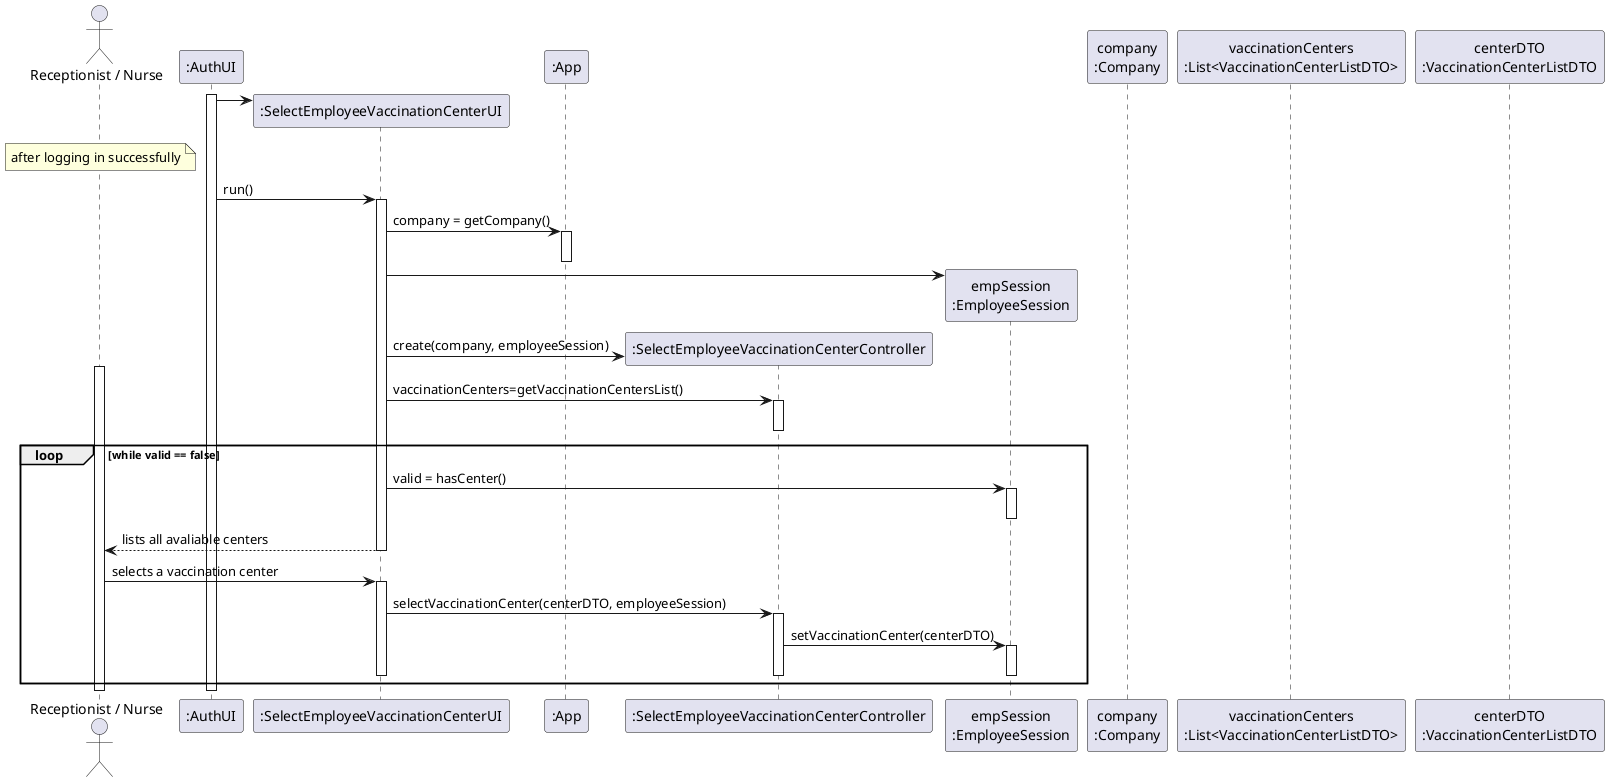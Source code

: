 @startuml

actor "Receptionist / Nurse" as EMP
participant ":AuthUI" as AUTHUI
participant ":SelectEmployeeVaccinationCenterUI" as UI
participant ":App" as APP
participant ":SelectEmployeeVaccinationCenterController" as CTRL
participant "empSession\n:EmployeeSession" as SESSION
participant "company\n:Company" as COMP
participant "vaccinationCenters\n:List<VaccinationCenterListDTO>"
participant "centerDTO\n:VaccinationCenterListDTO"

activate AUTHUI
  AUTHUI -> UI**

  note over EMP
    after logging in successfully
  end note

  AUTHUI -> UI : run()
  activate UI
    UI -> APP : company = getCompany()
    activate APP
    deactivate APP

    UI -> SESSION**

    UI -> CTRL** : create(company, employeeSession)

  activate EMP

    UI -> CTRL : vaccinationCenters=getVaccinationCentersList()
    activate CTRL
    deactivate CTRL

loop while valid == false

    UI -> SESSION : valid = hasCenter()
    activate SESSION
    deactivate SESSION

    EMP <-- UI : lists all avaliable centers
  deactivate UI

  EMP -> UI : selects a vaccination center
  activate UI

    UI -> CTRL : selectVaccinationCenter(centerDTO, employeeSession)
    activate CTRL

      CTRL -> SESSION : setVaccinationCenter(centerDTO)
      activate SESSION
      deactivate SESSION

    deactivate CTRL

  deactivate UI

end

  deactivate EMP
deactivate AUTHUI

@enduml
